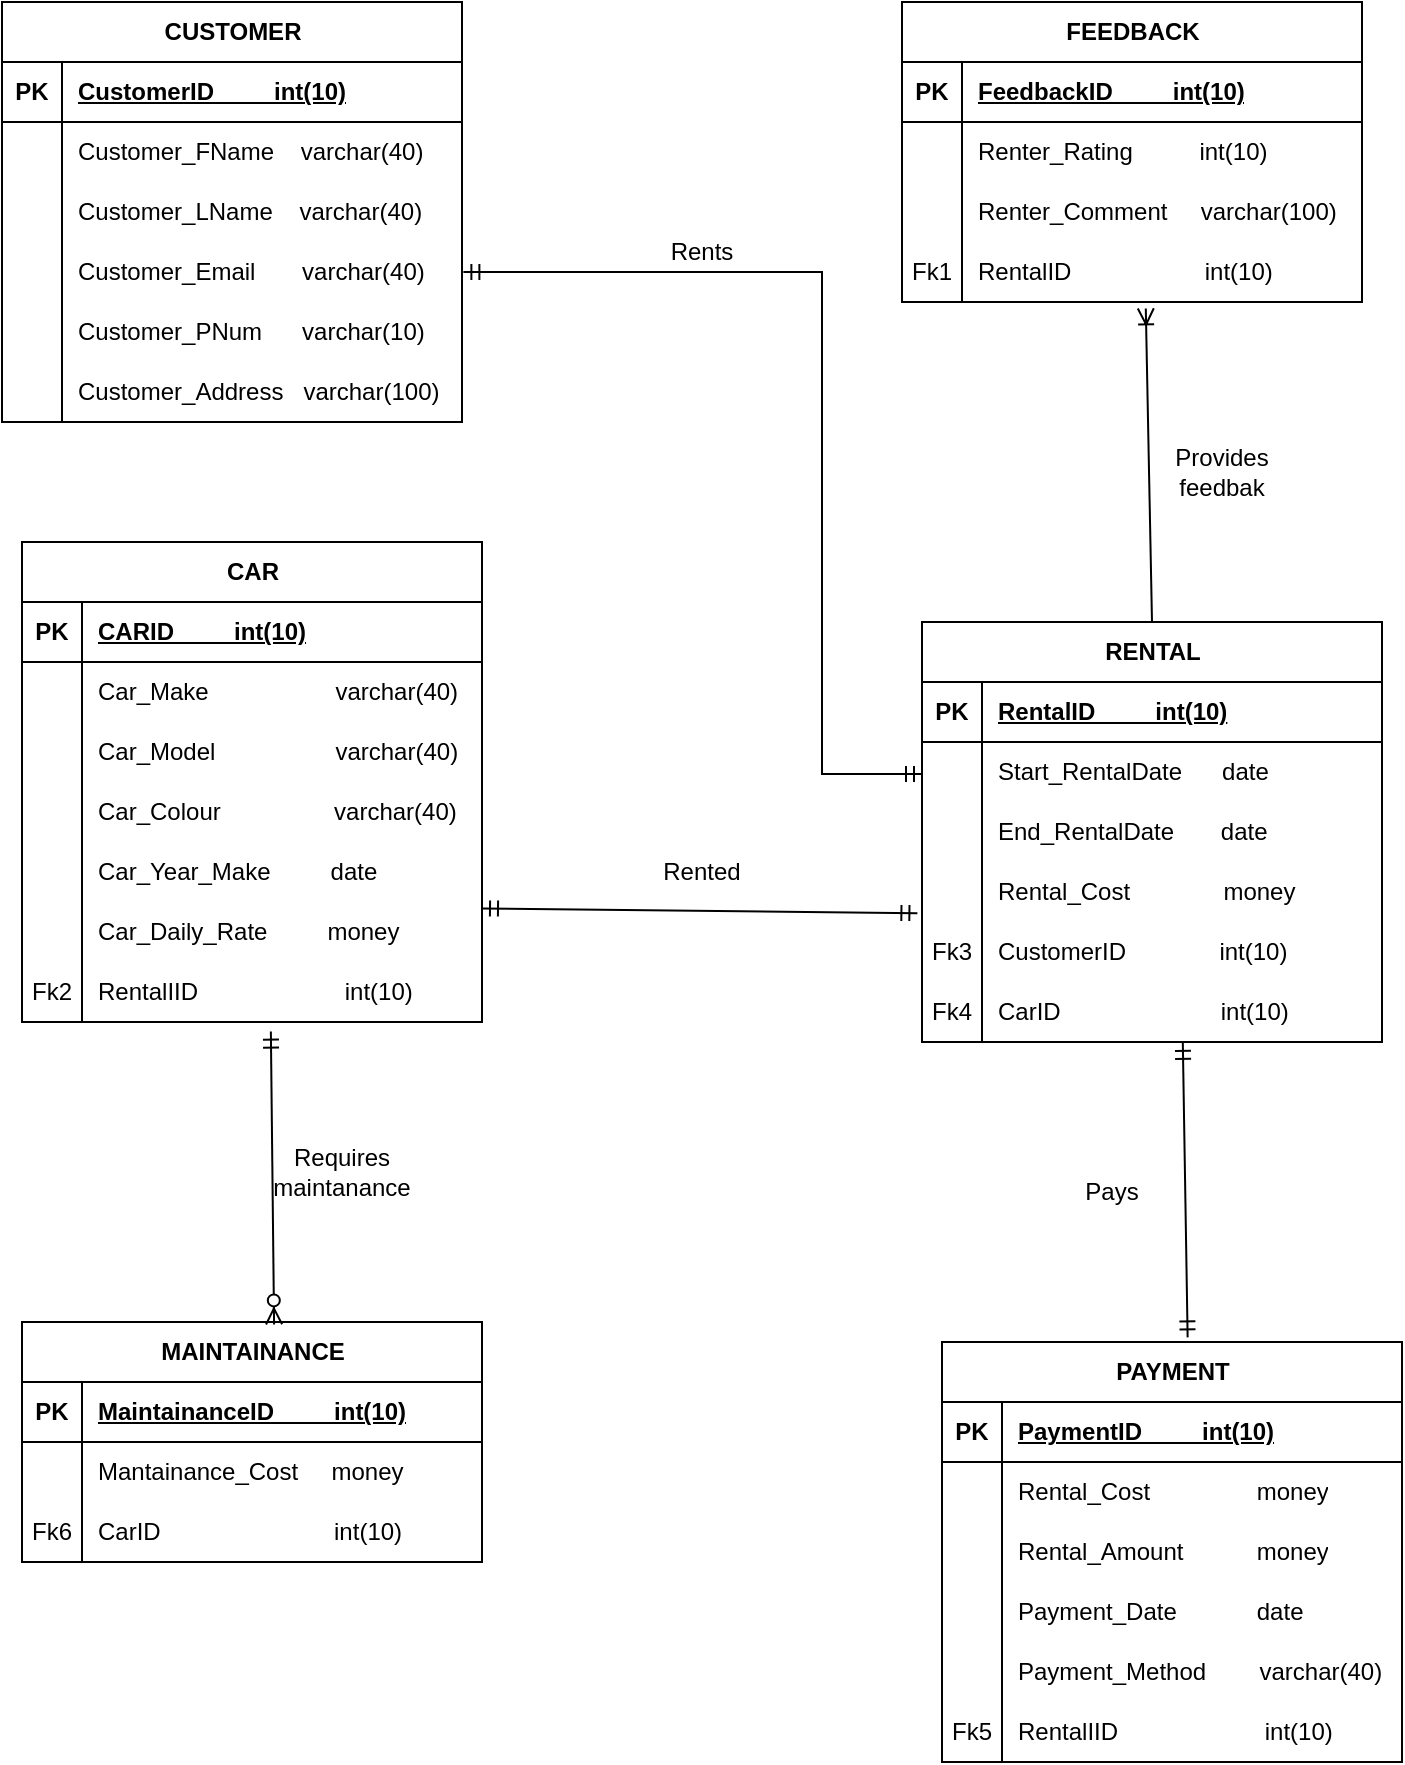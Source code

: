 <mxfile version="24.5.3" type="device">
  <diagram name="Page-1" id="JdLSZh0P-rdbq87LjExK">
    <mxGraphModel dx="1290" dy="669" grid="1" gridSize="10" guides="1" tooltips="1" connect="1" arrows="1" fold="1" page="1" pageScale="1" pageWidth="850" pageHeight="1100" math="0" shadow="0">
      <root>
        <mxCell id="0" />
        <mxCell id="1" parent="0" />
        <mxCell id="6znondEo7JiTgS87bOBG-1" value="CUSTOMER" style="shape=table;startSize=30;container=1;collapsible=1;childLayout=tableLayout;fixedRows=1;rowLines=0;fontStyle=1;align=center;resizeLast=1;html=1;" vertex="1" parent="1">
          <mxGeometry x="70" y="70" width="230" height="210" as="geometry" />
        </mxCell>
        <mxCell id="6znondEo7JiTgS87bOBG-2" value="" style="shape=tableRow;horizontal=0;startSize=0;swimlaneHead=0;swimlaneBody=0;fillColor=none;collapsible=0;dropTarget=0;points=[[0,0.5],[1,0.5]];portConstraint=eastwest;top=0;left=0;right=0;bottom=1;" vertex="1" parent="6znondEo7JiTgS87bOBG-1">
          <mxGeometry y="30" width="230" height="30" as="geometry" />
        </mxCell>
        <mxCell id="6znondEo7JiTgS87bOBG-3" value="PK" style="shape=partialRectangle;connectable=0;fillColor=none;top=0;left=0;bottom=0;right=0;fontStyle=1;overflow=hidden;whiteSpace=wrap;html=1;" vertex="1" parent="6znondEo7JiTgS87bOBG-2">
          <mxGeometry width="30" height="30" as="geometry">
            <mxRectangle width="30" height="30" as="alternateBounds" />
          </mxGeometry>
        </mxCell>
        <mxCell id="6znondEo7JiTgS87bOBG-4" value="CustomerID&amp;nbsp; &amp;nbsp; &amp;nbsp; &amp;nbsp; &amp;nbsp;int(10)" style="shape=partialRectangle;connectable=0;fillColor=none;top=0;left=0;bottom=0;right=0;align=left;spacingLeft=6;fontStyle=5;overflow=hidden;whiteSpace=wrap;html=1;" vertex="1" parent="6znondEo7JiTgS87bOBG-2">
          <mxGeometry x="30" width="200" height="30" as="geometry">
            <mxRectangle width="200" height="30" as="alternateBounds" />
          </mxGeometry>
        </mxCell>
        <mxCell id="6znondEo7JiTgS87bOBG-5" value="" style="shape=tableRow;horizontal=0;startSize=0;swimlaneHead=0;swimlaneBody=0;fillColor=none;collapsible=0;dropTarget=0;points=[[0,0.5],[1,0.5]];portConstraint=eastwest;top=0;left=0;right=0;bottom=0;" vertex="1" parent="6znondEo7JiTgS87bOBG-1">
          <mxGeometry y="60" width="230" height="30" as="geometry" />
        </mxCell>
        <mxCell id="6znondEo7JiTgS87bOBG-6" value="" style="shape=partialRectangle;connectable=0;fillColor=none;top=0;left=0;bottom=0;right=0;editable=1;overflow=hidden;whiteSpace=wrap;html=1;" vertex="1" parent="6znondEo7JiTgS87bOBG-5">
          <mxGeometry width="30" height="30" as="geometry">
            <mxRectangle width="30" height="30" as="alternateBounds" />
          </mxGeometry>
        </mxCell>
        <mxCell id="6znondEo7JiTgS87bOBG-7" value="Customer_FName&amp;nbsp; &amp;nbsp; varchar(40)" style="shape=partialRectangle;connectable=0;fillColor=none;top=0;left=0;bottom=0;right=0;align=left;spacingLeft=6;overflow=hidden;whiteSpace=wrap;html=1;" vertex="1" parent="6znondEo7JiTgS87bOBG-5">
          <mxGeometry x="30" width="200" height="30" as="geometry">
            <mxRectangle width="200" height="30" as="alternateBounds" />
          </mxGeometry>
        </mxCell>
        <mxCell id="6znondEo7JiTgS87bOBG-8" value="" style="shape=tableRow;horizontal=0;startSize=0;swimlaneHead=0;swimlaneBody=0;fillColor=none;collapsible=0;dropTarget=0;points=[[0,0.5],[1,0.5]];portConstraint=eastwest;top=0;left=0;right=0;bottom=0;" vertex="1" parent="6znondEo7JiTgS87bOBG-1">
          <mxGeometry y="90" width="230" height="30" as="geometry" />
        </mxCell>
        <mxCell id="6znondEo7JiTgS87bOBG-9" value="" style="shape=partialRectangle;connectable=0;fillColor=none;top=0;left=0;bottom=0;right=0;editable=1;overflow=hidden;whiteSpace=wrap;html=1;" vertex="1" parent="6znondEo7JiTgS87bOBG-8">
          <mxGeometry width="30" height="30" as="geometry">
            <mxRectangle width="30" height="30" as="alternateBounds" />
          </mxGeometry>
        </mxCell>
        <mxCell id="6znondEo7JiTgS87bOBG-10" value="Customer_LName&amp;nbsp; &amp;nbsp; varchar(40)" style="shape=partialRectangle;connectable=0;fillColor=none;top=0;left=0;bottom=0;right=0;align=left;spacingLeft=6;overflow=hidden;whiteSpace=wrap;html=1;" vertex="1" parent="6znondEo7JiTgS87bOBG-8">
          <mxGeometry x="30" width="200" height="30" as="geometry">
            <mxRectangle width="200" height="30" as="alternateBounds" />
          </mxGeometry>
        </mxCell>
        <mxCell id="6znondEo7JiTgS87bOBG-11" value="" style="shape=tableRow;horizontal=0;startSize=0;swimlaneHead=0;swimlaneBody=0;fillColor=none;collapsible=0;dropTarget=0;points=[[0,0.5],[1,0.5]];portConstraint=eastwest;top=0;left=0;right=0;bottom=0;" vertex="1" parent="6znondEo7JiTgS87bOBG-1">
          <mxGeometry y="120" width="230" height="30" as="geometry" />
        </mxCell>
        <mxCell id="6znondEo7JiTgS87bOBG-12" value="" style="shape=partialRectangle;connectable=0;fillColor=none;top=0;left=0;bottom=0;right=0;editable=1;overflow=hidden;whiteSpace=wrap;html=1;" vertex="1" parent="6znondEo7JiTgS87bOBG-11">
          <mxGeometry width="30" height="30" as="geometry">
            <mxRectangle width="30" height="30" as="alternateBounds" />
          </mxGeometry>
        </mxCell>
        <mxCell id="6znondEo7JiTgS87bOBG-13" value="Customer_Email&amp;nbsp; &amp;nbsp; &amp;nbsp; &amp;nbsp;varchar(40)" style="shape=partialRectangle;connectable=0;fillColor=none;top=0;left=0;bottom=0;right=0;align=left;spacingLeft=6;overflow=hidden;whiteSpace=wrap;html=1;" vertex="1" parent="6znondEo7JiTgS87bOBG-11">
          <mxGeometry x="30" width="200" height="30" as="geometry">
            <mxRectangle width="200" height="30" as="alternateBounds" />
          </mxGeometry>
        </mxCell>
        <mxCell id="6znondEo7JiTgS87bOBG-19" style="shape=tableRow;horizontal=0;startSize=0;swimlaneHead=0;swimlaneBody=0;fillColor=none;collapsible=0;dropTarget=0;points=[[0,0.5],[1,0.5]];portConstraint=eastwest;top=0;left=0;right=0;bottom=0;" vertex="1" parent="6znondEo7JiTgS87bOBG-1">
          <mxGeometry y="150" width="230" height="30" as="geometry" />
        </mxCell>
        <mxCell id="6znondEo7JiTgS87bOBG-20" style="shape=partialRectangle;connectable=0;fillColor=none;top=0;left=0;bottom=0;right=0;editable=1;overflow=hidden;whiteSpace=wrap;html=1;" vertex="1" parent="6znondEo7JiTgS87bOBG-19">
          <mxGeometry width="30" height="30" as="geometry">
            <mxRectangle width="30" height="30" as="alternateBounds" />
          </mxGeometry>
        </mxCell>
        <mxCell id="6znondEo7JiTgS87bOBG-21" value="Customer_PNum&amp;nbsp; &amp;nbsp; &amp;nbsp; varchar(10)" style="shape=partialRectangle;connectable=0;fillColor=none;top=0;left=0;bottom=0;right=0;align=left;spacingLeft=6;overflow=hidden;whiteSpace=wrap;html=1;" vertex="1" parent="6znondEo7JiTgS87bOBG-19">
          <mxGeometry x="30" width="200" height="30" as="geometry">
            <mxRectangle width="200" height="30" as="alternateBounds" />
          </mxGeometry>
        </mxCell>
        <mxCell id="6znondEo7JiTgS87bOBG-22" style="shape=tableRow;horizontal=0;startSize=0;swimlaneHead=0;swimlaneBody=0;fillColor=none;collapsible=0;dropTarget=0;points=[[0,0.5],[1,0.5]];portConstraint=eastwest;top=0;left=0;right=0;bottom=0;" vertex="1" parent="6znondEo7JiTgS87bOBG-1">
          <mxGeometry y="180" width="230" height="30" as="geometry" />
        </mxCell>
        <mxCell id="6znondEo7JiTgS87bOBG-23" style="shape=partialRectangle;connectable=0;fillColor=none;top=0;left=0;bottom=0;right=0;editable=1;overflow=hidden;whiteSpace=wrap;html=1;" vertex="1" parent="6znondEo7JiTgS87bOBG-22">
          <mxGeometry width="30" height="30" as="geometry">
            <mxRectangle width="30" height="30" as="alternateBounds" />
          </mxGeometry>
        </mxCell>
        <mxCell id="6znondEo7JiTgS87bOBG-24" value="Customer_Address&amp;nbsp; &amp;nbsp;varchar(100)" style="shape=partialRectangle;connectable=0;fillColor=none;top=0;left=0;bottom=0;right=0;align=left;spacingLeft=6;overflow=hidden;whiteSpace=wrap;html=1;" vertex="1" parent="6znondEo7JiTgS87bOBG-22">
          <mxGeometry x="30" width="200" height="30" as="geometry">
            <mxRectangle width="200" height="30" as="alternateBounds" />
          </mxGeometry>
        </mxCell>
        <mxCell id="6znondEo7JiTgS87bOBG-25" value="RENTAL" style="shape=table;startSize=30;container=1;collapsible=1;childLayout=tableLayout;fixedRows=1;rowLines=0;fontStyle=1;align=center;resizeLast=1;html=1;" vertex="1" parent="1">
          <mxGeometry x="530" y="380" width="230" height="210" as="geometry" />
        </mxCell>
        <mxCell id="6znondEo7JiTgS87bOBG-26" value="" style="shape=tableRow;horizontal=0;startSize=0;swimlaneHead=0;swimlaneBody=0;fillColor=none;collapsible=0;dropTarget=0;points=[[0,0.5],[1,0.5]];portConstraint=eastwest;top=0;left=0;right=0;bottom=1;" vertex="1" parent="6znondEo7JiTgS87bOBG-25">
          <mxGeometry y="30" width="230" height="30" as="geometry" />
        </mxCell>
        <mxCell id="6znondEo7JiTgS87bOBG-27" value="PK" style="shape=partialRectangle;connectable=0;fillColor=none;top=0;left=0;bottom=0;right=0;fontStyle=1;overflow=hidden;whiteSpace=wrap;html=1;" vertex="1" parent="6znondEo7JiTgS87bOBG-26">
          <mxGeometry width="30" height="30" as="geometry">
            <mxRectangle width="30" height="30" as="alternateBounds" />
          </mxGeometry>
        </mxCell>
        <mxCell id="6znondEo7JiTgS87bOBG-28" value="RentalID&amp;nbsp; &amp;nbsp; &amp;nbsp; &amp;nbsp; &amp;nbsp;int(10)" style="shape=partialRectangle;connectable=0;fillColor=none;top=0;left=0;bottom=0;right=0;align=left;spacingLeft=6;fontStyle=5;overflow=hidden;whiteSpace=wrap;html=1;" vertex="1" parent="6znondEo7JiTgS87bOBG-26">
          <mxGeometry x="30" width="200" height="30" as="geometry">
            <mxRectangle width="200" height="30" as="alternateBounds" />
          </mxGeometry>
        </mxCell>
        <mxCell id="6znondEo7JiTgS87bOBG-32" value="" style="shape=tableRow;horizontal=0;startSize=0;swimlaneHead=0;swimlaneBody=0;fillColor=none;collapsible=0;dropTarget=0;points=[[0,0.5],[1,0.5]];portConstraint=eastwest;top=0;left=0;right=0;bottom=0;" vertex="1" parent="6znondEo7JiTgS87bOBG-25">
          <mxGeometry y="60" width="230" height="30" as="geometry" />
        </mxCell>
        <mxCell id="6znondEo7JiTgS87bOBG-33" value="" style="shape=partialRectangle;connectable=0;fillColor=none;top=0;left=0;bottom=0;right=0;editable=1;overflow=hidden;whiteSpace=wrap;html=1;" vertex="1" parent="6znondEo7JiTgS87bOBG-32">
          <mxGeometry width="30" height="30" as="geometry">
            <mxRectangle width="30" height="30" as="alternateBounds" />
          </mxGeometry>
        </mxCell>
        <mxCell id="6znondEo7JiTgS87bOBG-34" value="Start_RentalDate&amp;nbsp; &amp;nbsp; &amp;nbsp; date" style="shape=partialRectangle;connectable=0;fillColor=none;top=0;left=0;bottom=0;right=0;align=left;spacingLeft=6;overflow=hidden;whiteSpace=wrap;html=1;" vertex="1" parent="6znondEo7JiTgS87bOBG-32">
          <mxGeometry x="30" width="200" height="30" as="geometry">
            <mxRectangle width="200" height="30" as="alternateBounds" />
          </mxGeometry>
        </mxCell>
        <mxCell id="6znondEo7JiTgS87bOBG-35" value="" style="shape=tableRow;horizontal=0;startSize=0;swimlaneHead=0;swimlaneBody=0;fillColor=none;collapsible=0;dropTarget=0;points=[[0,0.5],[1,0.5]];portConstraint=eastwest;top=0;left=0;right=0;bottom=0;" vertex="1" parent="6znondEo7JiTgS87bOBG-25">
          <mxGeometry y="90" width="230" height="30" as="geometry" />
        </mxCell>
        <mxCell id="6znondEo7JiTgS87bOBG-36" value="" style="shape=partialRectangle;connectable=0;fillColor=none;top=0;left=0;bottom=0;right=0;editable=1;overflow=hidden;whiteSpace=wrap;html=1;" vertex="1" parent="6znondEo7JiTgS87bOBG-35">
          <mxGeometry width="30" height="30" as="geometry">
            <mxRectangle width="30" height="30" as="alternateBounds" />
          </mxGeometry>
        </mxCell>
        <mxCell id="6znondEo7JiTgS87bOBG-37" value="End_RentalDate&amp;nbsp; &amp;nbsp; &amp;nbsp; &amp;nbsp;date" style="shape=partialRectangle;connectable=0;fillColor=none;top=0;left=0;bottom=0;right=0;align=left;spacingLeft=6;overflow=hidden;whiteSpace=wrap;html=1;" vertex="1" parent="6znondEo7JiTgS87bOBG-35">
          <mxGeometry x="30" width="200" height="30" as="geometry">
            <mxRectangle width="200" height="30" as="alternateBounds" />
          </mxGeometry>
        </mxCell>
        <mxCell id="6znondEo7JiTgS87bOBG-38" style="shape=tableRow;horizontal=0;startSize=0;swimlaneHead=0;swimlaneBody=0;fillColor=none;collapsible=0;dropTarget=0;points=[[0,0.5],[1,0.5]];portConstraint=eastwest;top=0;left=0;right=0;bottom=0;" vertex="1" parent="6znondEo7JiTgS87bOBG-25">
          <mxGeometry y="120" width="230" height="30" as="geometry" />
        </mxCell>
        <mxCell id="6znondEo7JiTgS87bOBG-39" style="shape=partialRectangle;connectable=0;fillColor=none;top=0;left=0;bottom=0;right=0;editable=1;overflow=hidden;whiteSpace=wrap;html=1;" vertex="1" parent="6znondEo7JiTgS87bOBG-38">
          <mxGeometry width="30" height="30" as="geometry">
            <mxRectangle width="30" height="30" as="alternateBounds" />
          </mxGeometry>
        </mxCell>
        <mxCell id="6znondEo7JiTgS87bOBG-40" value="Rental_Cost&amp;nbsp; &amp;nbsp; &amp;nbsp; &amp;nbsp; &amp;nbsp; &amp;nbsp; &amp;nbsp; money" style="shape=partialRectangle;connectable=0;fillColor=none;top=0;left=0;bottom=0;right=0;align=left;spacingLeft=6;overflow=hidden;whiteSpace=wrap;html=1;" vertex="1" parent="6znondEo7JiTgS87bOBG-38">
          <mxGeometry x="30" width="200" height="30" as="geometry">
            <mxRectangle width="200" height="30" as="alternateBounds" />
          </mxGeometry>
        </mxCell>
        <mxCell id="6znondEo7JiTgS87bOBG-41" style="shape=tableRow;horizontal=0;startSize=0;swimlaneHead=0;swimlaneBody=0;fillColor=none;collapsible=0;dropTarget=0;points=[[0,0.5],[1,0.5]];portConstraint=eastwest;top=0;left=0;right=0;bottom=0;" vertex="1" parent="6znondEo7JiTgS87bOBG-25">
          <mxGeometry y="150" width="230" height="30" as="geometry" />
        </mxCell>
        <mxCell id="6znondEo7JiTgS87bOBG-42" value="Fk3" style="shape=partialRectangle;connectable=0;fillColor=none;top=0;left=0;bottom=0;right=0;editable=1;overflow=hidden;whiteSpace=wrap;html=1;" vertex="1" parent="6znondEo7JiTgS87bOBG-41">
          <mxGeometry width="30" height="30" as="geometry">
            <mxRectangle width="30" height="30" as="alternateBounds" />
          </mxGeometry>
        </mxCell>
        <mxCell id="6znondEo7JiTgS87bOBG-43" value="CustomerID&amp;nbsp; &amp;nbsp; &amp;nbsp; &amp;nbsp; &amp;nbsp; &amp;nbsp; &amp;nbsp; int(10)" style="shape=partialRectangle;connectable=0;fillColor=none;top=0;left=0;bottom=0;right=0;align=left;spacingLeft=6;overflow=hidden;whiteSpace=wrap;html=1;" vertex="1" parent="6znondEo7JiTgS87bOBG-41">
          <mxGeometry x="30" width="200" height="30" as="geometry">
            <mxRectangle width="200" height="30" as="alternateBounds" />
          </mxGeometry>
        </mxCell>
        <mxCell id="6znondEo7JiTgS87bOBG-44" style="shape=tableRow;horizontal=0;startSize=0;swimlaneHead=0;swimlaneBody=0;fillColor=none;collapsible=0;dropTarget=0;points=[[0,0.5],[1,0.5]];portConstraint=eastwest;top=0;left=0;right=0;bottom=0;" vertex="1" parent="6znondEo7JiTgS87bOBG-25">
          <mxGeometry y="180" width="230" height="30" as="geometry" />
        </mxCell>
        <mxCell id="6znondEo7JiTgS87bOBG-45" value="Fk4" style="shape=partialRectangle;connectable=0;fillColor=none;top=0;left=0;bottom=0;right=0;editable=1;overflow=hidden;whiteSpace=wrap;html=1;" vertex="1" parent="6znondEo7JiTgS87bOBG-44">
          <mxGeometry width="30" height="30" as="geometry">
            <mxRectangle width="30" height="30" as="alternateBounds" />
          </mxGeometry>
        </mxCell>
        <mxCell id="6znondEo7JiTgS87bOBG-46" value="CarID&amp;nbsp; &amp;nbsp; &amp;nbsp; &amp;nbsp; &amp;nbsp; &amp;nbsp; &amp;nbsp; &amp;nbsp; &amp;nbsp; &amp;nbsp; &amp;nbsp; &amp;nbsp; int(10)" style="shape=partialRectangle;connectable=0;fillColor=none;top=0;left=0;bottom=0;right=0;align=left;spacingLeft=6;overflow=hidden;whiteSpace=wrap;html=1;" vertex="1" parent="6znondEo7JiTgS87bOBG-44">
          <mxGeometry x="30" width="200" height="30" as="geometry">
            <mxRectangle width="200" height="30" as="alternateBounds" />
          </mxGeometry>
        </mxCell>
        <mxCell id="6znondEo7JiTgS87bOBG-47" value="FEEDBACK" style="shape=table;startSize=30;container=1;collapsible=1;childLayout=tableLayout;fixedRows=1;rowLines=0;fontStyle=1;align=center;resizeLast=1;html=1;" vertex="1" parent="1">
          <mxGeometry x="520" y="70" width="230" height="150" as="geometry" />
        </mxCell>
        <mxCell id="6znondEo7JiTgS87bOBG-48" value="" style="shape=tableRow;horizontal=0;startSize=0;swimlaneHead=0;swimlaneBody=0;fillColor=none;collapsible=0;dropTarget=0;points=[[0,0.5],[1,0.5]];portConstraint=eastwest;top=0;left=0;right=0;bottom=1;" vertex="1" parent="6znondEo7JiTgS87bOBG-47">
          <mxGeometry y="30" width="230" height="30" as="geometry" />
        </mxCell>
        <mxCell id="6znondEo7JiTgS87bOBG-49" value="PK" style="shape=partialRectangle;connectable=0;fillColor=none;top=0;left=0;bottom=0;right=0;fontStyle=1;overflow=hidden;whiteSpace=wrap;html=1;" vertex="1" parent="6znondEo7JiTgS87bOBG-48">
          <mxGeometry width="30" height="30" as="geometry">
            <mxRectangle width="30" height="30" as="alternateBounds" />
          </mxGeometry>
        </mxCell>
        <mxCell id="6znondEo7JiTgS87bOBG-50" value="FeedbackID&amp;nbsp; &amp;nbsp; &amp;nbsp; &amp;nbsp; &amp;nbsp;int(10)" style="shape=partialRectangle;connectable=0;fillColor=none;top=0;left=0;bottom=0;right=0;align=left;spacingLeft=6;fontStyle=5;overflow=hidden;whiteSpace=wrap;html=1;" vertex="1" parent="6znondEo7JiTgS87bOBG-48">
          <mxGeometry x="30" width="200" height="30" as="geometry">
            <mxRectangle width="200" height="30" as="alternateBounds" />
          </mxGeometry>
        </mxCell>
        <mxCell id="6znondEo7JiTgS87bOBG-51" value="" style="shape=tableRow;horizontal=0;startSize=0;swimlaneHead=0;swimlaneBody=0;fillColor=none;collapsible=0;dropTarget=0;points=[[0,0.5],[1,0.5]];portConstraint=eastwest;top=0;left=0;right=0;bottom=0;" vertex="1" parent="6znondEo7JiTgS87bOBG-47">
          <mxGeometry y="60" width="230" height="30" as="geometry" />
        </mxCell>
        <mxCell id="6znondEo7JiTgS87bOBG-52" value="" style="shape=partialRectangle;connectable=0;fillColor=none;top=0;left=0;bottom=0;right=0;editable=1;overflow=hidden;whiteSpace=wrap;html=1;" vertex="1" parent="6znondEo7JiTgS87bOBG-51">
          <mxGeometry width="30" height="30" as="geometry">
            <mxRectangle width="30" height="30" as="alternateBounds" />
          </mxGeometry>
        </mxCell>
        <mxCell id="6znondEo7JiTgS87bOBG-53" value="Renter_Rating&amp;nbsp; &amp;nbsp; &amp;nbsp; &amp;nbsp; &amp;nbsp; int(10)" style="shape=partialRectangle;connectable=0;fillColor=none;top=0;left=0;bottom=0;right=0;align=left;spacingLeft=6;overflow=hidden;whiteSpace=wrap;html=1;" vertex="1" parent="6znondEo7JiTgS87bOBG-51">
          <mxGeometry x="30" width="200" height="30" as="geometry">
            <mxRectangle width="200" height="30" as="alternateBounds" />
          </mxGeometry>
        </mxCell>
        <mxCell id="6znondEo7JiTgS87bOBG-54" value="" style="shape=tableRow;horizontal=0;startSize=0;swimlaneHead=0;swimlaneBody=0;fillColor=none;collapsible=0;dropTarget=0;points=[[0,0.5],[1,0.5]];portConstraint=eastwest;top=0;left=0;right=0;bottom=0;" vertex="1" parent="6znondEo7JiTgS87bOBG-47">
          <mxGeometry y="90" width="230" height="30" as="geometry" />
        </mxCell>
        <mxCell id="6znondEo7JiTgS87bOBG-55" value="" style="shape=partialRectangle;connectable=0;fillColor=none;top=0;left=0;bottom=0;right=0;editable=1;overflow=hidden;whiteSpace=wrap;html=1;" vertex="1" parent="6znondEo7JiTgS87bOBG-54">
          <mxGeometry width="30" height="30" as="geometry">
            <mxRectangle width="30" height="30" as="alternateBounds" />
          </mxGeometry>
        </mxCell>
        <mxCell id="6znondEo7JiTgS87bOBG-56" value="Renter_Comment&amp;nbsp; &amp;nbsp; &amp;nbsp;varchar(100)" style="shape=partialRectangle;connectable=0;fillColor=none;top=0;left=0;bottom=0;right=0;align=left;spacingLeft=6;overflow=hidden;whiteSpace=wrap;html=1;" vertex="1" parent="6znondEo7JiTgS87bOBG-54">
          <mxGeometry x="30" width="200" height="30" as="geometry">
            <mxRectangle width="200" height="30" as="alternateBounds" />
          </mxGeometry>
        </mxCell>
        <mxCell id="6znondEo7JiTgS87bOBG-120" style="shape=tableRow;horizontal=0;startSize=0;swimlaneHead=0;swimlaneBody=0;fillColor=none;collapsible=0;dropTarget=0;points=[[0,0.5],[1,0.5]];portConstraint=eastwest;top=0;left=0;right=0;bottom=0;" vertex="1" parent="6znondEo7JiTgS87bOBG-47">
          <mxGeometry y="120" width="230" height="30" as="geometry" />
        </mxCell>
        <mxCell id="6znondEo7JiTgS87bOBG-121" value="Fk1" style="shape=partialRectangle;connectable=0;fillColor=none;top=0;left=0;bottom=0;right=0;editable=1;overflow=hidden;whiteSpace=wrap;html=1;" vertex="1" parent="6znondEo7JiTgS87bOBG-120">
          <mxGeometry width="30" height="30" as="geometry">
            <mxRectangle width="30" height="30" as="alternateBounds" />
          </mxGeometry>
        </mxCell>
        <mxCell id="6znondEo7JiTgS87bOBG-122" value="RentalID&amp;nbsp; &amp;nbsp; &amp;nbsp; &amp;nbsp; &amp;nbsp; &amp;nbsp; &amp;nbsp; &amp;nbsp; &amp;nbsp; &amp;nbsp; int(10)" style="shape=partialRectangle;connectable=0;fillColor=none;top=0;left=0;bottom=0;right=0;align=left;spacingLeft=6;overflow=hidden;whiteSpace=wrap;html=1;" vertex="1" parent="6znondEo7JiTgS87bOBG-120">
          <mxGeometry x="30" width="200" height="30" as="geometry">
            <mxRectangle width="200" height="30" as="alternateBounds" />
          </mxGeometry>
        </mxCell>
        <mxCell id="6znondEo7JiTgS87bOBG-66" value="MAINTAINANCE" style="shape=table;startSize=30;container=1;collapsible=1;childLayout=tableLayout;fixedRows=1;rowLines=0;fontStyle=1;align=center;resizeLast=1;html=1;" vertex="1" parent="1">
          <mxGeometry x="80" y="730" width="230" height="120" as="geometry" />
        </mxCell>
        <mxCell id="6znondEo7JiTgS87bOBG-67" value="" style="shape=tableRow;horizontal=0;startSize=0;swimlaneHead=0;swimlaneBody=0;fillColor=none;collapsible=0;dropTarget=0;points=[[0,0.5],[1,0.5]];portConstraint=eastwest;top=0;left=0;right=0;bottom=1;" vertex="1" parent="6znondEo7JiTgS87bOBG-66">
          <mxGeometry y="30" width="230" height="30" as="geometry" />
        </mxCell>
        <mxCell id="6znondEo7JiTgS87bOBG-68" value="PK" style="shape=partialRectangle;connectable=0;fillColor=none;top=0;left=0;bottom=0;right=0;fontStyle=1;overflow=hidden;whiteSpace=wrap;html=1;" vertex="1" parent="6znondEo7JiTgS87bOBG-67">
          <mxGeometry width="30" height="30" as="geometry">
            <mxRectangle width="30" height="30" as="alternateBounds" />
          </mxGeometry>
        </mxCell>
        <mxCell id="6znondEo7JiTgS87bOBG-69" value="MaintainanceID&amp;nbsp; &amp;nbsp; &amp;nbsp; &amp;nbsp; &amp;nbsp;int(10)" style="shape=partialRectangle;connectable=0;fillColor=none;top=0;left=0;bottom=0;right=0;align=left;spacingLeft=6;fontStyle=5;overflow=hidden;whiteSpace=wrap;html=1;" vertex="1" parent="6znondEo7JiTgS87bOBG-67">
          <mxGeometry x="30" width="200" height="30" as="geometry">
            <mxRectangle width="200" height="30" as="alternateBounds" />
          </mxGeometry>
        </mxCell>
        <mxCell id="6znondEo7JiTgS87bOBG-70" value="" style="shape=tableRow;horizontal=0;startSize=0;swimlaneHead=0;swimlaneBody=0;fillColor=none;collapsible=0;dropTarget=0;points=[[0,0.5],[1,0.5]];portConstraint=eastwest;top=0;left=0;right=0;bottom=0;" vertex="1" parent="6znondEo7JiTgS87bOBG-66">
          <mxGeometry y="60" width="230" height="30" as="geometry" />
        </mxCell>
        <mxCell id="6znondEo7JiTgS87bOBG-71" value="" style="shape=partialRectangle;connectable=0;fillColor=none;top=0;left=0;bottom=0;right=0;editable=1;overflow=hidden;whiteSpace=wrap;html=1;" vertex="1" parent="6znondEo7JiTgS87bOBG-70">
          <mxGeometry width="30" height="30" as="geometry">
            <mxRectangle width="30" height="30" as="alternateBounds" />
          </mxGeometry>
        </mxCell>
        <mxCell id="6znondEo7JiTgS87bOBG-72" value="Mantainance_Cost&amp;nbsp; &amp;nbsp; &amp;nbsp;money" style="shape=partialRectangle;connectable=0;fillColor=none;top=0;left=0;bottom=0;right=0;align=left;spacingLeft=6;overflow=hidden;whiteSpace=wrap;html=1;" vertex="1" parent="6znondEo7JiTgS87bOBG-70">
          <mxGeometry x="30" width="200" height="30" as="geometry">
            <mxRectangle width="200" height="30" as="alternateBounds" />
          </mxGeometry>
        </mxCell>
        <mxCell id="6znondEo7JiTgS87bOBG-76" style="shape=tableRow;horizontal=0;startSize=0;swimlaneHead=0;swimlaneBody=0;fillColor=none;collapsible=0;dropTarget=0;points=[[0,0.5],[1,0.5]];portConstraint=eastwest;top=0;left=0;right=0;bottom=0;" vertex="1" parent="6znondEo7JiTgS87bOBG-66">
          <mxGeometry y="90" width="230" height="30" as="geometry" />
        </mxCell>
        <mxCell id="6znondEo7JiTgS87bOBG-77" value="Fk6" style="shape=partialRectangle;connectable=0;fillColor=none;top=0;left=0;bottom=0;right=0;editable=1;overflow=hidden;whiteSpace=wrap;html=1;" vertex="1" parent="6znondEo7JiTgS87bOBG-76">
          <mxGeometry width="30" height="30" as="geometry">
            <mxRectangle width="30" height="30" as="alternateBounds" />
          </mxGeometry>
        </mxCell>
        <mxCell id="6znondEo7JiTgS87bOBG-78" value="CarID&amp;nbsp; &amp;nbsp; &amp;nbsp; &amp;nbsp; &amp;nbsp; &amp;nbsp; &amp;nbsp; &amp;nbsp; &amp;nbsp; &amp;nbsp; &amp;nbsp; &amp;nbsp; &amp;nbsp; int(10)" style="shape=partialRectangle;connectable=0;fillColor=none;top=0;left=0;bottom=0;right=0;align=left;spacingLeft=6;overflow=hidden;whiteSpace=wrap;html=1;" vertex="1" parent="6znondEo7JiTgS87bOBG-76">
          <mxGeometry x="30" width="200" height="30" as="geometry">
            <mxRectangle width="200" height="30" as="alternateBounds" />
          </mxGeometry>
        </mxCell>
        <mxCell id="6znondEo7JiTgS87bOBG-79" value="PAYMENT" style="shape=table;startSize=30;container=1;collapsible=1;childLayout=tableLayout;fixedRows=1;rowLines=0;fontStyle=1;align=center;resizeLast=1;html=1;" vertex="1" parent="1">
          <mxGeometry x="540" y="740" width="230" height="210" as="geometry" />
        </mxCell>
        <mxCell id="6znondEo7JiTgS87bOBG-80" value="" style="shape=tableRow;horizontal=0;startSize=0;swimlaneHead=0;swimlaneBody=0;fillColor=none;collapsible=0;dropTarget=0;points=[[0,0.5],[1,0.5]];portConstraint=eastwest;top=0;left=0;right=0;bottom=1;" vertex="1" parent="6znondEo7JiTgS87bOBG-79">
          <mxGeometry y="30" width="230" height="30" as="geometry" />
        </mxCell>
        <mxCell id="6znondEo7JiTgS87bOBG-81" value="PK" style="shape=partialRectangle;connectable=0;fillColor=none;top=0;left=0;bottom=0;right=0;fontStyle=1;overflow=hidden;whiteSpace=wrap;html=1;" vertex="1" parent="6znondEo7JiTgS87bOBG-80">
          <mxGeometry width="30" height="30" as="geometry">
            <mxRectangle width="30" height="30" as="alternateBounds" />
          </mxGeometry>
        </mxCell>
        <mxCell id="6znondEo7JiTgS87bOBG-82" value="PaymentID&amp;nbsp; &amp;nbsp; &amp;nbsp; &amp;nbsp; &amp;nbsp;int(10)" style="shape=partialRectangle;connectable=0;fillColor=none;top=0;left=0;bottom=0;right=0;align=left;spacingLeft=6;fontStyle=5;overflow=hidden;whiteSpace=wrap;html=1;" vertex="1" parent="6znondEo7JiTgS87bOBG-80">
          <mxGeometry x="30" width="200" height="30" as="geometry">
            <mxRectangle width="200" height="30" as="alternateBounds" />
          </mxGeometry>
        </mxCell>
        <mxCell id="6znondEo7JiTgS87bOBG-83" value="" style="shape=tableRow;horizontal=0;startSize=0;swimlaneHead=0;swimlaneBody=0;fillColor=none;collapsible=0;dropTarget=0;points=[[0,0.5],[1,0.5]];portConstraint=eastwest;top=0;left=0;right=0;bottom=0;" vertex="1" parent="6znondEo7JiTgS87bOBG-79">
          <mxGeometry y="60" width="230" height="30" as="geometry" />
        </mxCell>
        <mxCell id="6znondEo7JiTgS87bOBG-84" value="" style="shape=partialRectangle;connectable=0;fillColor=none;top=0;left=0;bottom=0;right=0;editable=1;overflow=hidden;whiteSpace=wrap;html=1;" vertex="1" parent="6znondEo7JiTgS87bOBG-83">
          <mxGeometry width="30" height="30" as="geometry">
            <mxRectangle width="30" height="30" as="alternateBounds" />
          </mxGeometry>
        </mxCell>
        <mxCell id="6znondEo7JiTgS87bOBG-85" value="Rental_Cost&amp;nbsp; &amp;nbsp; &amp;nbsp; &amp;nbsp; &amp;nbsp; &amp;nbsp; &amp;nbsp; &amp;nbsp; money" style="shape=partialRectangle;connectable=0;fillColor=none;top=0;left=0;bottom=0;right=0;align=left;spacingLeft=6;overflow=hidden;whiteSpace=wrap;html=1;" vertex="1" parent="6znondEo7JiTgS87bOBG-83">
          <mxGeometry x="30" width="200" height="30" as="geometry">
            <mxRectangle width="200" height="30" as="alternateBounds" />
          </mxGeometry>
        </mxCell>
        <mxCell id="6znondEo7JiTgS87bOBG-86" value="" style="shape=tableRow;horizontal=0;startSize=0;swimlaneHead=0;swimlaneBody=0;fillColor=none;collapsible=0;dropTarget=0;points=[[0,0.5],[1,0.5]];portConstraint=eastwest;top=0;left=0;right=0;bottom=0;" vertex="1" parent="6znondEo7JiTgS87bOBG-79">
          <mxGeometry y="90" width="230" height="30" as="geometry" />
        </mxCell>
        <mxCell id="6znondEo7JiTgS87bOBG-87" value="" style="shape=partialRectangle;connectable=0;fillColor=none;top=0;left=0;bottom=0;right=0;editable=1;overflow=hidden;whiteSpace=wrap;html=1;" vertex="1" parent="6znondEo7JiTgS87bOBG-86">
          <mxGeometry width="30" height="30" as="geometry">
            <mxRectangle width="30" height="30" as="alternateBounds" />
          </mxGeometry>
        </mxCell>
        <mxCell id="6znondEo7JiTgS87bOBG-88" value="Rental_Amount&amp;nbsp; &amp;nbsp; &amp;nbsp; &amp;nbsp; &amp;nbsp; &amp;nbsp;money" style="shape=partialRectangle;connectable=0;fillColor=none;top=0;left=0;bottom=0;right=0;align=left;spacingLeft=6;overflow=hidden;whiteSpace=wrap;html=1;" vertex="1" parent="6znondEo7JiTgS87bOBG-86">
          <mxGeometry x="30" width="200" height="30" as="geometry">
            <mxRectangle width="200" height="30" as="alternateBounds" />
          </mxGeometry>
        </mxCell>
        <mxCell id="6znondEo7JiTgS87bOBG-89" value="" style="shape=tableRow;horizontal=0;startSize=0;swimlaneHead=0;swimlaneBody=0;fillColor=none;collapsible=0;dropTarget=0;points=[[0,0.5],[1,0.5]];portConstraint=eastwest;top=0;left=0;right=0;bottom=0;" vertex="1" parent="6znondEo7JiTgS87bOBG-79">
          <mxGeometry y="120" width="230" height="30" as="geometry" />
        </mxCell>
        <mxCell id="6znondEo7JiTgS87bOBG-90" value="" style="shape=partialRectangle;connectable=0;fillColor=none;top=0;left=0;bottom=0;right=0;editable=1;overflow=hidden;whiteSpace=wrap;html=1;" vertex="1" parent="6znondEo7JiTgS87bOBG-89">
          <mxGeometry width="30" height="30" as="geometry">
            <mxRectangle width="30" height="30" as="alternateBounds" />
          </mxGeometry>
        </mxCell>
        <mxCell id="6znondEo7JiTgS87bOBG-91" value="Payment_Date&amp;nbsp; &amp;nbsp; &amp;nbsp; &amp;nbsp; &amp;nbsp; &amp;nbsp; date" style="shape=partialRectangle;connectable=0;fillColor=none;top=0;left=0;bottom=0;right=0;align=left;spacingLeft=6;overflow=hidden;whiteSpace=wrap;html=1;" vertex="1" parent="6znondEo7JiTgS87bOBG-89">
          <mxGeometry x="30" width="200" height="30" as="geometry">
            <mxRectangle width="200" height="30" as="alternateBounds" />
          </mxGeometry>
        </mxCell>
        <mxCell id="6znondEo7JiTgS87bOBG-92" style="shape=tableRow;horizontal=0;startSize=0;swimlaneHead=0;swimlaneBody=0;fillColor=none;collapsible=0;dropTarget=0;points=[[0,0.5],[1,0.5]];portConstraint=eastwest;top=0;left=0;right=0;bottom=0;" vertex="1" parent="6znondEo7JiTgS87bOBG-79">
          <mxGeometry y="150" width="230" height="30" as="geometry" />
        </mxCell>
        <mxCell id="6znondEo7JiTgS87bOBG-93" style="shape=partialRectangle;connectable=0;fillColor=none;top=0;left=0;bottom=0;right=0;editable=1;overflow=hidden;whiteSpace=wrap;html=1;" vertex="1" parent="6znondEo7JiTgS87bOBG-92">
          <mxGeometry width="30" height="30" as="geometry">
            <mxRectangle width="30" height="30" as="alternateBounds" />
          </mxGeometry>
        </mxCell>
        <mxCell id="6znondEo7JiTgS87bOBG-94" value="Payment_Method&amp;nbsp; &amp;nbsp; &amp;nbsp; &amp;nbsp; varchar(40)" style="shape=partialRectangle;connectable=0;fillColor=none;top=0;left=0;bottom=0;right=0;align=left;spacingLeft=6;overflow=hidden;whiteSpace=wrap;html=1;" vertex="1" parent="6znondEo7JiTgS87bOBG-92">
          <mxGeometry x="30" width="200" height="30" as="geometry">
            <mxRectangle width="200" height="30" as="alternateBounds" />
          </mxGeometry>
        </mxCell>
        <mxCell id="6znondEo7JiTgS87bOBG-95" style="shape=tableRow;horizontal=0;startSize=0;swimlaneHead=0;swimlaneBody=0;fillColor=none;collapsible=0;dropTarget=0;points=[[0,0.5],[1,0.5]];portConstraint=eastwest;top=0;left=0;right=0;bottom=0;" vertex="1" parent="6znondEo7JiTgS87bOBG-79">
          <mxGeometry y="180" width="230" height="30" as="geometry" />
        </mxCell>
        <mxCell id="6znondEo7JiTgS87bOBG-96" value="Fk5" style="shape=partialRectangle;connectable=0;fillColor=none;top=0;left=0;bottom=0;right=0;editable=1;overflow=hidden;whiteSpace=wrap;html=1;" vertex="1" parent="6znondEo7JiTgS87bOBG-95">
          <mxGeometry width="30" height="30" as="geometry">
            <mxRectangle width="30" height="30" as="alternateBounds" />
          </mxGeometry>
        </mxCell>
        <mxCell id="6znondEo7JiTgS87bOBG-97" value="RentalIID&amp;nbsp; &amp;nbsp; &amp;nbsp; &amp;nbsp; &amp;nbsp; &amp;nbsp; &amp;nbsp; &amp;nbsp; &amp;nbsp; &amp;nbsp; &amp;nbsp; int(10)" style="shape=partialRectangle;connectable=0;fillColor=none;top=0;left=0;bottom=0;right=0;align=left;spacingLeft=6;overflow=hidden;whiteSpace=wrap;html=1;" vertex="1" parent="6znondEo7JiTgS87bOBG-95">
          <mxGeometry x="30" width="200" height="30" as="geometry">
            <mxRectangle width="200" height="30" as="alternateBounds" />
          </mxGeometry>
        </mxCell>
        <mxCell id="6znondEo7JiTgS87bOBG-98" value="CAR" style="shape=table;startSize=30;container=1;collapsible=1;childLayout=tableLayout;fixedRows=1;rowLines=0;fontStyle=1;align=center;resizeLast=1;html=1;" vertex="1" parent="1">
          <mxGeometry x="80" y="340" width="230" height="240" as="geometry" />
        </mxCell>
        <mxCell id="6znondEo7JiTgS87bOBG-99" value="" style="shape=tableRow;horizontal=0;startSize=0;swimlaneHead=0;swimlaneBody=0;fillColor=none;collapsible=0;dropTarget=0;points=[[0,0.5],[1,0.5]];portConstraint=eastwest;top=0;left=0;right=0;bottom=1;" vertex="1" parent="6znondEo7JiTgS87bOBG-98">
          <mxGeometry y="30" width="230" height="30" as="geometry" />
        </mxCell>
        <mxCell id="6znondEo7JiTgS87bOBG-100" value="PK" style="shape=partialRectangle;connectable=0;fillColor=none;top=0;left=0;bottom=0;right=0;fontStyle=1;overflow=hidden;whiteSpace=wrap;html=1;" vertex="1" parent="6znondEo7JiTgS87bOBG-99">
          <mxGeometry width="30" height="30" as="geometry">
            <mxRectangle width="30" height="30" as="alternateBounds" />
          </mxGeometry>
        </mxCell>
        <mxCell id="6znondEo7JiTgS87bOBG-101" value="CARID&amp;nbsp; &amp;nbsp; &amp;nbsp; &amp;nbsp; &amp;nbsp;int(10)" style="shape=partialRectangle;connectable=0;fillColor=none;top=0;left=0;bottom=0;right=0;align=left;spacingLeft=6;fontStyle=5;overflow=hidden;whiteSpace=wrap;html=1;" vertex="1" parent="6znondEo7JiTgS87bOBG-99">
          <mxGeometry x="30" width="200" height="30" as="geometry">
            <mxRectangle width="200" height="30" as="alternateBounds" />
          </mxGeometry>
        </mxCell>
        <mxCell id="6znondEo7JiTgS87bOBG-102" value="" style="shape=tableRow;horizontal=0;startSize=0;swimlaneHead=0;swimlaneBody=0;fillColor=none;collapsible=0;dropTarget=0;points=[[0,0.5],[1,0.5]];portConstraint=eastwest;top=0;left=0;right=0;bottom=0;" vertex="1" parent="6znondEo7JiTgS87bOBG-98">
          <mxGeometry y="60" width="230" height="30" as="geometry" />
        </mxCell>
        <mxCell id="6znondEo7JiTgS87bOBG-103" value="" style="shape=partialRectangle;connectable=0;fillColor=none;top=0;left=0;bottom=0;right=0;editable=1;overflow=hidden;whiteSpace=wrap;html=1;" vertex="1" parent="6znondEo7JiTgS87bOBG-102">
          <mxGeometry width="30" height="30" as="geometry">
            <mxRectangle width="30" height="30" as="alternateBounds" />
          </mxGeometry>
        </mxCell>
        <mxCell id="6znondEo7JiTgS87bOBG-104" value="Car_Make&amp;nbsp; &amp;nbsp; &amp;nbsp; &amp;nbsp; &amp;nbsp; &amp;nbsp; &amp;nbsp; &amp;nbsp; &amp;nbsp; &amp;nbsp;varchar(40)" style="shape=partialRectangle;connectable=0;fillColor=none;top=0;left=0;bottom=0;right=0;align=left;spacingLeft=6;overflow=hidden;whiteSpace=wrap;html=1;" vertex="1" parent="6znondEo7JiTgS87bOBG-102">
          <mxGeometry x="30" width="200" height="30" as="geometry">
            <mxRectangle width="200" height="30" as="alternateBounds" />
          </mxGeometry>
        </mxCell>
        <mxCell id="6znondEo7JiTgS87bOBG-105" value="" style="shape=tableRow;horizontal=0;startSize=0;swimlaneHead=0;swimlaneBody=0;fillColor=none;collapsible=0;dropTarget=0;points=[[0,0.5],[1,0.5]];portConstraint=eastwest;top=0;left=0;right=0;bottom=0;" vertex="1" parent="6znondEo7JiTgS87bOBG-98">
          <mxGeometry y="90" width="230" height="30" as="geometry" />
        </mxCell>
        <mxCell id="6znondEo7JiTgS87bOBG-106" value="" style="shape=partialRectangle;connectable=0;fillColor=none;top=0;left=0;bottom=0;right=0;editable=1;overflow=hidden;whiteSpace=wrap;html=1;" vertex="1" parent="6znondEo7JiTgS87bOBG-105">
          <mxGeometry width="30" height="30" as="geometry">
            <mxRectangle width="30" height="30" as="alternateBounds" />
          </mxGeometry>
        </mxCell>
        <mxCell id="6znondEo7JiTgS87bOBG-107" value="Car_Model&amp;nbsp; &amp;nbsp; &amp;nbsp; &amp;nbsp; &amp;nbsp; &amp;nbsp; &amp;nbsp; &amp;nbsp; &amp;nbsp; varchar(40)" style="shape=partialRectangle;connectable=0;fillColor=none;top=0;left=0;bottom=0;right=0;align=left;spacingLeft=6;overflow=hidden;whiteSpace=wrap;html=1;" vertex="1" parent="6znondEo7JiTgS87bOBG-105">
          <mxGeometry x="30" width="200" height="30" as="geometry">
            <mxRectangle width="200" height="30" as="alternateBounds" />
          </mxGeometry>
        </mxCell>
        <mxCell id="6znondEo7JiTgS87bOBG-108" value="" style="shape=tableRow;horizontal=0;startSize=0;swimlaneHead=0;swimlaneBody=0;fillColor=none;collapsible=0;dropTarget=0;points=[[0,0.5],[1,0.5]];portConstraint=eastwest;top=0;left=0;right=0;bottom=0;" vertex="1" parent="6znondEo7JiTgS87bOBG-98">
          <mxGeometry y="120" width="230" height="30" as="geometry" />
        </mxCell>
        <mxCell id="6znondEo7JiTgS87bOBG-109" value="" style="shape=partialRectangle;connectable=0;fillColor=none;top=0;left=0;bottom=0;right=0;editable=1;overflow=hidden;whiteSpace=wrap;html=1;" vertex="1" parent="6znondEo7JiTgS87bOBG-108">
          <mxGeometry width="30" height="30" as="geometry">
            <mxRectangle width="30" height="30" as="alternateBounds" />
          </mxGeometry>
        </mxCell>
        <mxCell id="6znondEo7JiTgS87bOBG-110" value="Car_Colour&amp;nbsp; &amp;nbsp; &amp;nbsp; &amp;nbsp; &amp;nbsp; &amp;nbsp; &amp;nbsp; &amp;nbsp; &amp;nbsp;varchar(40)" style="shape=partialRectangle;connectable=0;fillColor=none;top=0;left=0;bottom=0;right=0;align=left;spacingLeft=6;overflow=hidden;whiteSpace=wrap;html=1;" vertex="1" parent="6znondEo7JiTgS87bOBG-108">
          <mxGeometry x="30" width="200" height="30" as="geometry">
            <mxRectangle width="200" height="30" as="alternateBounds" />
          </mxGeometry>
        </mxCell>
        <mxCell id="6znondEo7JiTgS87bOBG-111" style="shape=tableRow;horizontal=0;startSize=0;swimlaneHead=0;swimlaneBody=0;fillColor=none;collapsible=0;dropTarget=0;points=[[0,0.5],[1,0.5]];portConstraint=eastwest;top=0;left=0;right=0;bottom=0;" vertex="1" parent="6znondEo7JiTgS87bOBG-98">
          <mxGeometry y="150" width="230" height="30" as="geometry" />
        </mxCell>
        <mxCell id="6znondEo7JiTgS87bOBG-112" style="shape=partialRectangle;connectable=0;fillColor=none;top=0;left=0;bottom=0;right=0;editable=1;overflow=hidden;whiteSpace=wrap;html=1;" vertex="1" parent="6znondEo7JiTgS87bOBG-111">
          <mxGeometry width="30" height="30" as="geometry">
            <mxRectangle width="30" height="30" as="alternateBounds" />
          </mxGeometry>
        </mxCell>
        <mxCell id="6znondEo7JiTgS87bOBG-113" value="Car_Year_Make&amp;nbsp; &amp;nbsp; &amp;nbsp; &amp;nbsp; &amp;nbsp;date" style="shape=partialRectangle;connectable=0;fillColor=none;top=0;left=0;bottom=0;right=0;align=left;spacingLeft=6;overflow=hidden;whiteSpace=wrap;html=1;" vertex="1" parent="6znondEo7JiTgS87bOBG-111">
          <mxGeometry x="30" width="200" height="30" as="geometry">
            <mxRectangle width="200" height="30" as="alternateBounds" />
          </mxGeometry>
        </mxCell>
        <mxCell id="6znondEo7JiTgS87bOBG-117" style="shape=tableRow;horizontal=0;startSize=0;swimlaneHead=0;swimlaneBody=0;fillColor=none;collapsible=0;dropTarget=0;points=[[0,0.5],[1,0.5]];portConstraint=eastwest;top=0;left=0;right=0;bottom=0;" vertex="1" parent="6znondEo7JiTgS87bOBG-98">
          <mxGeometry y="180" width="230" height="30" as="geometry" />
        </mxCell>
        <mxCell id="6znondEo7JiTgS87bOBG-118" style="shape=partialRectangle;connectable=0;fillColor=none;top=0;left=0;bottom=0;right=0;editable=1;overflow=hidden;whiteSpace=wrap;html=1;" vertex="1" parent="6znondEo7JiTgS87bOBG-117">
          <mxGeometry width="30" height="30" as="geometry">
            <mxRectangle width="30" height="30" as="alternateBounds" />
          </mxGeometry>
        </mxCell>
        <mxCell id="6znondEo7JiTgS87bOBG-119" value="Car_Daily_Rate&amp;nbsp; &amp;nbsp; &amp;nbsp; &amp;nbsp; &amp;nbsp;money" style="shape=partialRectangle;connectable=0;fillColor=none;top=0;left=0;bottom=0;right=0;align=left;spacingLeft=6;overflow=hidden;whiteSpace=wrap;html=1;" vertex="1" parent="6znondEo7JiTgS87bOBG-117">
          <mxGeometry x="30" width="200" height="30" as="geometry">
            <mxRectangle width="200" height="30" as="alternateBounds" />
          </mxGeometry>
        </mxCell>
        <mxCell id="6znondEo7JiTgS87bOBG-114" style="shape=tableRow;horizontal=0;startSize=0;swimlaneHead=0;swimlaneBody=0;fillColor=none;collapsible=0;dropTarget=0;points=[[0,0.5],[1,0.5]];portConstraint=eastwest;top=0;left=0;right=0;bottom=0;" vertex="1" parent="6znondEo7JiTgS87bOBG-98">
          <mxGeometry y="210" width="230" height="30" as="geometry" />
        </mxCell>
        <mxCell id="6znondEo7JiTgS87bOBG-115" value="Fk2" style="shape=partialRectangle;connectable=0;fillColor=none;top=0;left=0;bottom=0;right=0;editable=1;overflow=hidden;whiteSpace=wrap;html=1;" vertex="1" parent="6znondEo7JiTgS87bOBG-114">
          <mxGeometry width="30" height="30" as="geometry">
            <mxRectangle width="30" height="30" as="alternateBounds" />
          </mxGeometry>
        </mxCell>
        <mxCell id="6znondEo7JiTgS87bOBG-116" value="RentalIID&amp;nbsp; &amp;nbsp; &amp;nbsp; &amp;nbsp; &amp;nbsp; &amp;nbsp; &amp;nbsp; &amp;nbsp; &amp;nbsp; &amp;nbsp; &amp;nbsp; int(10)" style="shape=partialRectangle;connectable=0;fillColor=none;top=0;left=0;bottom=0;right=0;align=left;spacingLeft=6;overflow=hidden;whiteSpace=wrap;html=1;" vertex="1" parent="6znondEo7JiTgS87bOBG-114">
          <mxGeometry x="30" width="200" height="30" as="geometry">
            <mxRectangle width="200" height="30" as="alternateBounds" />
          </mxGeometry>
        </mxCell>
        <mxCell id="6znondEo7JiTgS87bOBG-123" value="" style="fontSize=12;html=1;endArrow=ERoneToMany;rounded=0;entryX=0.53;entryY=1.107;entryDx=0;entryDy=0;entryPerimeter=0;exitX=0.5;exitY=0;exitDx=0;exitDy=0;" edge="1" parent="1" source="6znondEo7JiTgS87bOBG-25" target="6znondEo7JiTgS87bOBG-120">
          <mxGeometry width="100" height="100" relative="1" as="geometry">
            <mxPoint x="650" y="370" as="sourcePoint" />
            <mxPoint x="640" y="240" as="targetPoint" />
          </mxGeometry>
        </mxCell>
        <mxCell id="6znondEo7JiTgS87bOBG-125" value="" style="edgeStyle=orthogonalEdgeStyle;fontSize=12;html=1;endArrow=ERmandOne;startArrow=ERmandOne;rounded=0;entryX=-0.003;entryY=-0.133;entryDx=0;entryDy=0;entryPerimeter=0;exitX=1;exitY=0.5;exitDx=0;exitDy=0;" edge="1" parent="1">
          <mxGeometry width="100" height="100" relative="1" as="geometry">
            <mxPoint x="300.69" y="205" as="sourcePoint" />
            <mxPoint x="530" y="456.01" as="targetPoint" />
            <Array as="points">
              <mxPoint x="480" y="205" />
              <mxPoint x="480" y="456" />
            </Array>
          </mxGeometry>
        </mxCell>
        <mxCell id="6znondEo7JiTgS87bOBG-131" value="" style="fontSize=12;html=1;endArrow=ERmandOne;startArrow=ERmandOne;rounded=0;exitX=1.017;exitY=1.107;exitDx=0;exitDy=0;exitPerimeter=0;entryX=-0.01;entryY=0.853;entryDx=0;entryDy=0;entryPerimeter=0;" edge="1" parent="1" target="6znondEo7JiTgS87bOBG-38">
          <mxGeometry width="100" height="100" relative="1" as="geometry">
            <mxPoint x="310.0" y="523.21" as="sourcePoint" />
            <mxPoint x="500" y="530" as="targetPoint" />
          </mxGeometry>
        </mxCell>
        <mxCell id="6znondEo7JiTgS87bOBG-132" value="" style="fontSize=12;html=1;endArrow=ERmandOne;startArrow=ERmandOne;rounded=0;exitX=0.534;exitY=-0.011;exitDx=0;exitDy=0;exitPerimeter=0;entryX=0.567;entryY=1.013;entryDx=0;entryDy=0;entryPerimeter=0;" edge="1" parent="1" source="6znondEo7JiTgS87bOBG-79" target="6znondEo7JiTgS87bOBG-44">
          <mxGeometry width="100" height="100" relative="1" as="geometry">
            <mxPoint x="370" y="700" as="sourcePoint" />
            <mxPoint x="470" y="600" as="targetPoint" />
          </mxGeometry>
        </mxCell>
        <mxCell id="6znondEo7JiTgS87bOBG-134" value="" style="fontSize=12;html=1;endArrow=ERzeroToMany;startArrow=ERmandOne;rounded=0;entryX=0.548;entryY=0.01;entryDx=0;entryDy=0;entryPerimeter=0;exitX=0.541;exitY=1.16;exitDx=0;exitDy=0;exitPerimeter=0;" edge="1" parent="1" source="6znondEo7JiTgS87bOBG-114" target="6znondEo7JiTgS87bOBG-66">
          <mxGeometry width="100" height="100" relative="1" as="geometry">
            <mxPoint x="206" y="590" as="sourcePoint" />
            <mxPoint x="195" y="720" as="targetPoint" />
          </mxGeometry>
        </mxCell>
        <mxCell id="6znondEo7JiTgS87bOBG-138" value="Provides feedbak" style="text;html=1;align=center;verticalAlign=middle;whiteSpace=wrap;rounded=0;" vertex="1" parent="1">
          <mxGeometry x="650" y="290" width="60" height="30" as="geometry" />
        </mxCell>
        <mxCell id="6znondEo7JiTgS87bOBG-139" value="Rents" style="text;html=1;align=center;verticalAlign=middle;whiteSpace=wrap;rounded=0;" vertex="1" parent="1">
          <mxGeometry x="390" y="180" width="60" height="30" as="geometry" />
        </mxCell>
        <mxCell id="6znondEo7JiTgS87bOBG-140" value="Rented" style="text;html=1;align=center;verticalAlign=middle;whiteSpace=wrap;rounded=0;" vertex="1" parent="1">
          <mxGeometry x="390" y="490" width="60" height="30" as="geometry" />
        </mxCell>
        <mxCell id="6znondEo7JiTgS87bOBG-141" value="Requires maintanance" style="text;html=1;align=center;verticalAlign=middle;whiteSpace=wrap;rounded=0;" vertex="1" parent="1">
          <mxGeometry x="210" y="640" width="60" height="30" as="geometry" />
        </mxCell>
        <mxCell id="6znondEo7JiTgS87bOBG-142" value="Pays" style="text;html=1;align=center;verticalAlign=middle;whiteSpace=wrap;rounded=0;" vertex="1" parent="1">
          <mxGeometry x="590" y="650" width="70" height="30" as="geometry" />
        </mxCell>
      </root>
    </mxGraphModel>
  </diagram>
</mxfile>

